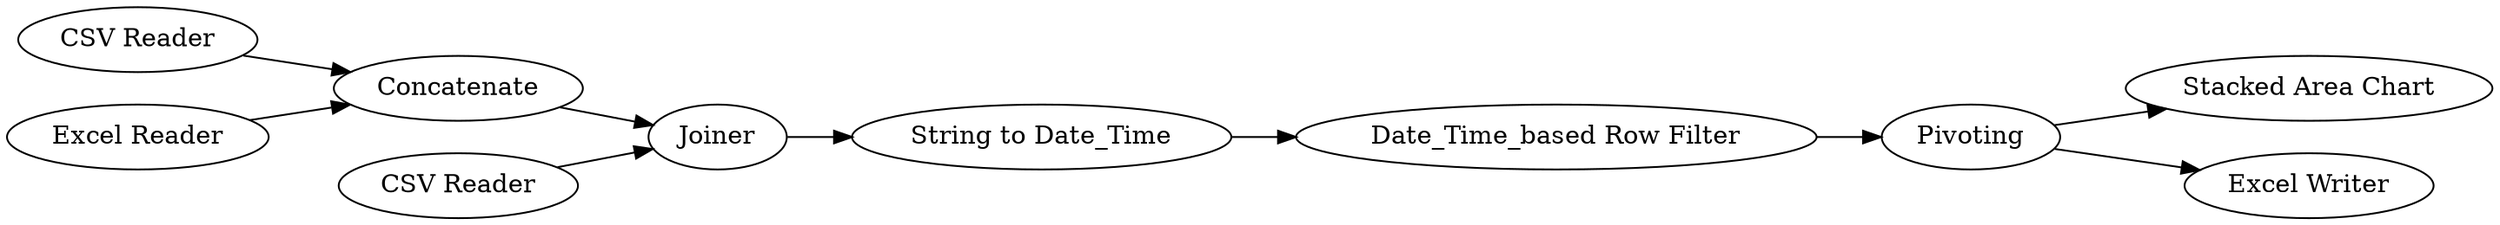 digraph {
	26 -> 7
	3 -> 6
	6 -> 27
	7 -> 24
	2 -> 3
	27 -> 26
	25 -> 6
	1 -> 3
	7 -> 9
	24 [label="Stacked Area Chart"]
	27 [label="String to Date_Time"]
	1 [label="Excel Reader"]
	7 [label=Pivoting]
	9 [label="Excel Writer"]
	26 [label="Date_Time_based Row Filter"]
	6 [label=Joiner]
	25 [label="CSV Reader"]
	3 [label=Concatenate]
	2 [label="CSV Reader"]
	rankdir=LR
}
